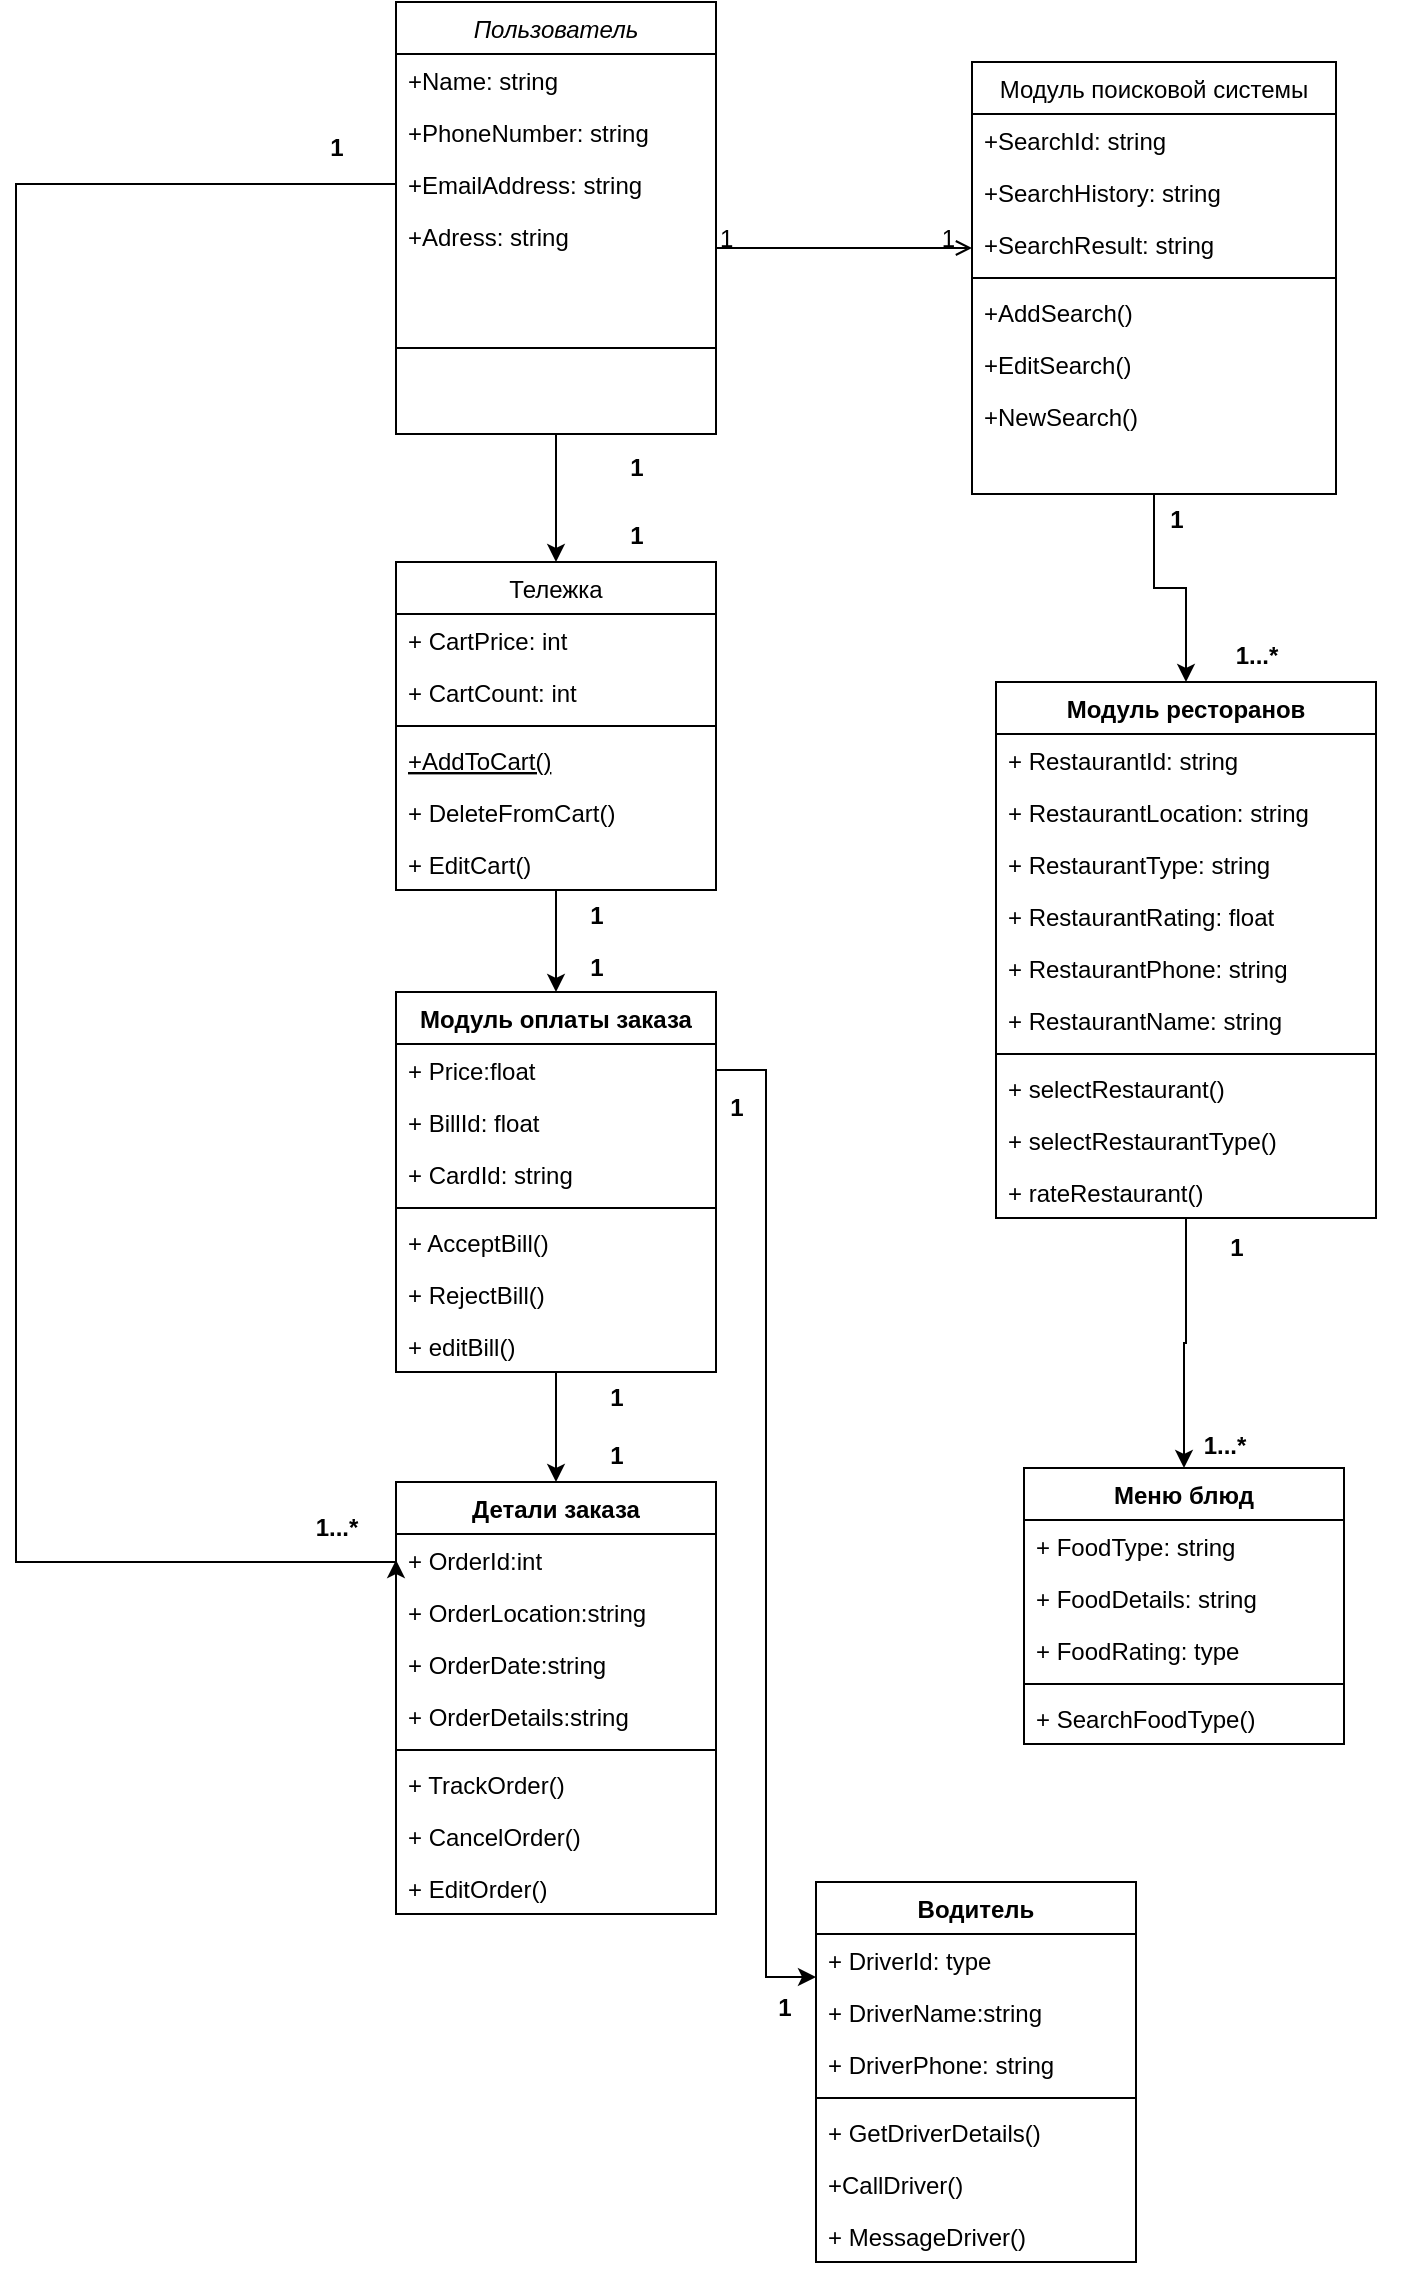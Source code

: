 <mxfile version="24.4.4" type="device">
  <diagram id="C5RBs43oDa-KdzZeNtuy" name="Page-1">
    <mxGraphModel dx="621" dy="696" grid="1" gridSize="10" guides="1" tooltips="1" connect="1" arrows="1" fold="1" page="1" pageScale="1" pageWidth="827" pageHeight="1169" math="0" shadow="0">
      <root>
        <mxCell id="WIyWlLk6GJQsqaUBKTNV-0" />
        <mxCell id="WIyWlLk6GJQsqaUBKTNV-1" parent="WIyWlLk6GJQsqaUBKTNV-0" />
        <mxCell id="ubtD1qJrFZ4BRqi-jOQ3-36" style="edgeStyle=orthogonalEdgeStyle;rounded=0;orthogonalLoop=1;jettySize=auto;html=1;entryX=0.5;entryY=0;entryDx=0;entryDy=0;" edge="1" parent="WIyWlLk6GJQsqaUBKTNV-1" source="zkfFHV4jXpPFQw0GAbJ--0" target="zkfFHV4jXpPFQw0GAbJ--6">
          <mxGeometry relative="1" as="geometry" />
        </mxCell>
        <mxCell id="zkfFHV4jXpPFQw0GAbJ--0" value="Пользователь" style="swimlane;fontStyle=2;align=center;verticalAlign=top;childLayout=stackLayout;horizontal=1;startSize=26;horizontalStack=0;resizeParent=1;resizeLast=0;collapsible=1;marginBottom=0;rounded=0;shadow=0;strokeWidth=1;" parent="WIyWlLk6GJQsqaUBKTNV-1" vertex="1">
          <mxGeometry x="220" y="90" width="160" height="216" as="geometry">
            <mxRectangle x="230" y="140" width="160" height="26" as="alternateBounds" />
          </mxGeometry>
        </mxCell>
        <mxCell id="zkfFHV4jXpPFQw0GAbJ--1" value="+Name: string&#xa;" style="text;align=left;verticalAlign=top;spacingLeft=4;spacingRight=4;overflow=hidden;rotatable=0;points=[[0,0.5],[1,0.5]];portConstraint=eastwest;" parent="zkfFHV4jXpPFQw0GAbJ--0" vertex="1">
          <mxGeometry y="26" width="160" height="26" as="geometry" />
        </mxCell>
        <mxCell id="zkfFHV4jXpPFQw0GAbJ--2" value="+PhoneNumber: string" style="text;align=left;verticalAlign=top;spacingLeft=4;spacingRight=4;overflow=hidden;rotatable=0;points=[[0,0.5],[1,0.5]];portConstraint=eastwest;rounded=0;shadow=0;html=0;" parent="zkfFHV4jXpPFQw0GAbJ--0" vertex="1">
          <mxGeometry y="52" width="160" height="26" as="geometry" />
        </mxCell>
        <mxCell id="zkfFHV4jXpPFQw0GAbJ--3" value="+EmailAddress: string" style="text;align=left;verticalAlign=top;spacingLeft=4;spacingRight=4;overflow=hidden;rotatable=0;points=[[0,0.5],[1,0.5]];portConstraint=eastwest;rounded=0;shadow=0;html=0;" parent="zkfFHV4jXpPFQw0GAbJ--0" vertex="1">
          <mxGeometry y="78" width="160" height="26" as="geometry" />
        </mxCell>
        <mxCell id="ubtD1qJrFZ4BRqi-jOQ3-1" value="+Adress: string" style="text;align=left;verticalAlign=top;spacingLeft=4;spacingRight=4;overflow=hidden;rotatable=0;points=[[0,0.5],[1,0.5]];portConstraint=eastwest;rounded=0;shadow=0;html=0;" vertex="1" parent="zkfFHV4jXpPFQw0GAbJ--0">
          <mxGeometry y="104" width="160" height="26" as="geometry" />
        </mxCell>
        <mxCell id="zkfFHV4jXpPFQw0GAbJ--4" value="" style="line;html=1;strokeWidth=1;align=left;verticalAlign=middle;spacingTop=-1;spacingLeft=3;spacingRight=3;rotatable=0;labelPosition=right;points=[];portConstraint=eastwest;" parent="zkfFHV4jXpPFQw0GAbJ--0" vertex="1">
          <mxGeometry y="130" width="160" height="86" as="geometry" />
        </mxCell>
        <mxCell id="ubtD1qJrFZ4BRqi-jOQ3-28" style="edgeStyle=orthogonalEdgeStyle;rounded=0;orthogonalLoop=1;jettySize=auto;html=1;" edge="1" parent="WIyWlLk6GJQsqaUBKTNV-1" source="zkfFHV4jXpPFQw0GAbJ--6" target="ubtD1qJrFZ4BRqi-jOQ3-20">
          <mxGeometry relative="1" as="geometry" />
        </mxCell>
        <mxCell id="zkfFHV4jXpPFQw0GAbJ--6" value="Тележка" style="swimlane;fontStyle=0;align=center;verticalAlign=top;childLayout=stackLayout;horizontal=1;startSize=26;horizontalStack=0;resizeParent=1;resizeLast=0;collapsible=1;marginBottom=0;rounded=0;shadow=0;strokeWidth=1;" parent="WIyWlLk6GJQsqaUBKTNV-1" vertex="1">
          <mxGeometry x="220" y="370" width="160" height="164" as="geometry">
            <mxRectangle x="130" y="380" width="160" height="26" as="alternateBounds" />
          </mxGeometry>
        </mxCell>
        <mxCell id="zkfFHV4jXpPFQw0GAbJ--7" value="+ CartPrice: int" style="text;align=left;verticalAlign=top;spacingLeft=4;spacingRight=4;overflow=hidden;rotatable=0;points=[[0,0.5],[1,0.5]];portConstraint=eastwest;" parent="zkfFHV4jXpPFQw0GAbJ--6" vertex="1">
          <mxGeometry y="26" width="160" height="26" as="geometry" />
        </mxCell>
        <mxCell id="ubtD1qJrFZ4BRqi-jOQ3-79" value="+ CartCount: int" style="text;align=left;verticalAlign=top;spacingLeft=4;spacingRight=4;overflow=hidden;rotatable=0;points=[[0,0.5],[1,0.5]];portConstraint=eastwest;" vertex="1" parent="zkfFHV4jXpPFQw0GAbJ--6">
          <mxGeometry y="52" width="160" height="26" as="geometry" />
        </mxCell>
        <mxCell id="zkfFHV4jXpPFQw0GAbJ--9" value="" style="line;html=1;strokeWidth=1;align=left;verticalAlign=middle;spacingTop=-1;spacingLeft=3;spacingRight=3;rotatable=0;labelPosition=right;points=[];portConstraint=eastwest;" parent="zkfFHV4jXpPFQw0GAbJ--6" vertex="1">
          <mxGeometry y="78" width="160" height="8" as="geometry" />
        </mxCell>
        <mxCell id="zkfFHV4jXpPFQw0GAbJ--10" value="+AddToCart()" style="text;align=left;verticalAlign=top;spacingLeft=4;spacingRight=4;overflow=hidden;rotatable=0;points=[[0,0.5],[1,0.5]];portConstraint=eastwest;fontStyle=4" parent="zkfFHV4jXpPFQw0GAbJ--6" vertex="1">
          <mxGeometry y="86" width="160" height="26" as="geometry" />
        </mxCell>
        <mxCell id="zkfFHV4jXpPFQw0GAbJ--11" value="+ DeleteFromCart()" style="text;align=left;verticalAlign=top;spacingLeft=4;spacingRight=4;overflow=hidden;rotatable=0;points=[[0,0.5],[1,0.5]];portConstraint=eastwest;" parent="zkfFHV4jXpPFQw0GAbJ--6" vertex="1">
          <mxGeometry y="112" width="160" height="26" as="geometry" />
        </mxCell>
        <mxCell id="ubtD1qJrFZ4BRqi-jOQ3-80" value="+ EditCart()" style="text;align=left;verticalAlign=top;spacingLeft=4;spacingRight=4;overflow=hidden;rotatable=0;points=[[0,0.5],[1,0.5]];portConstraint=eastwest;" vertex="1" parent="zkfFHV4jXpPFQw0GAbJ--6">
          <mxGeometry y="138" width="160" height="26" as="geometry" />
        </mxCell>
        <mxCell id="ubtD1qJrFZ4BRqi-jOQ3-11" style="edgeStyle=orthogonalEdgeStyle;rounded=0;orthogonalLoop=1;jettySize=auto;html=1;entryX=0.5;entryY=0;entryDx=0;entryDy=0;" edge="1" parent="WIyWlLk6GJQsqaUBKTNV-1" source="zkfFHV4jXpPFQw0GAbJ--17" target="ubtD1qJrFZ4BRqi-jOQ3-3">
          <mxGeometry relative="1" as="geometry" />
        </mxCell>
        <mxCell id="zkfFHV4jXpPFQw0GAbJ--17" value="Модуль поисковой системы" style="swimlane;fontStyle=0;align=center;verticalAlign=top;childLayout=stackLayout;horizontal=1;startSize=26;horizontalStack=0;resizeParent=1;resizeLast=0;collapsible=1;marginBottom=0;rounded=0;shadow=0;strokeWidth=1;" parent="WIyWlLk6GJQsqaUBKTNV-1" vertex="1">
          <mxGeometry x="508" y="120" width="182" height="216" as="geometry">
            <mxRectangle x="550" y="140" width="160" height="26" as="alternateBounds" />
          </mxGeometry>
        </mxCell>
        <mxCell id="zkfFHV4jXpPFQw0GAbJ--18" value="+SearchId: string" style="text;align=left;verticalAlign=top;spacingLeft=4;spacingRight=4;overflow=hidden;rotatable=0;points=[[0,0.5],[1,0.5]];portConstraint=eastwest;" parent="zkfFHV4jXpPFQw0GAbJ--17" vertex="1">
          <mxGeometry y="26" width="182" height="26" as="geometry" />
        </mxCell>
        <mxCell id="zkfFHV4jXpPFQw0GAbJ--19" value="+SearchHistory: string" style="text;align=left;verticalAlign=top;spacingLeft=4;spacingRight=4;overflow=hidden;rotatable=0;points=[[0,0.5],[1,0.5]];portConstraint=eastwest;rounded=0;shadow=0;html=0;" parent="zkfFHV4jXpPFQw0GAbJ--17" vertex="1">
          <mxGeometry y="52" width="182" height="26" as="geometry" />
        </mxCell>
        <mxCell id="zkfFHV4jXpPFQw0GAbJ--20" value="+SearchResult: string" style="text;align=left;verticalAlign=top;spacingLeft=4;spacingRight=4;overflow=hidden;rotatable=0;points=[[0,0.5],[1,0.5]];portConstraint=eastwest;rounded=0;shadow=0;html=0;" parent="zkfFHV4jXpPFQw0GAbJ--17" vertex="1">
          <mxGeometry y="78" width="182" height="26" as="geometry" />
        </mxCell>
        <mxCell id="zkfFHV4jXpPFQw0GAbJ--23" value="" style="line;html=1;strokeWidth=1;align=left;verticalAlign=middle;spacingTop=-1;spacingLeft=3;spacingRight=3;rotatable=0;labelPosition=right;points=[];portConstraint=eastwest;" parent="zkfFHV4jXpPFQw0GAbJ--17" vertex="1">
          <mxGeometry y="104" width="182" height="8" as="geometry" />
        </mxCell>
        <mxCell id="zkfFHV4jXpPFQw0GAbJ--24" value="+AddSearch()" style="text;align=left;verticalAlign=top;spacingLeft=4;spacingRight=4;overflow=hidden;rotatable=0;points=[[0,0.5],[1,0.5]];portConstraint=eastwest;" parent="zkfFHV4jXpPFQw0GAbJ--17" vertex="1">
          <mxGeometry y="112" width="182" height="26" as="geometry" />
        </mxCell>
        <mxCell id="zkfFHV4jXpPFQw0GAbJ--25" value="+EditSearch()" style="text;align=left;verticalAlign=top;spacingLeft=4;spacingRight=4;overflow=hidden;rotatable=0;points=[[0,0.5],[1,0.5]];portConstraint=eastwest;" parent="zkfFHV4jXpPFQw0GAbJ--17" vertex="1">
          <mxGeometry y="138" width="182" height="26" as="geometry" />
        </mxCell>
        <mxCell id="ubtD1qJrFZ4BRqi-jOQ3-2" value="+NewSearch()" style="text;align=left;verticalAlign=top;spacingLeft=4;spacingRight=4;overflow=hidden;rotatable=0;points=[[0,0.5],[1,0.5]];portConstraint=eastwest;" vertex="1" parent="zkfFHV4jXpPFQw0GAbJ--17">
          <mxGeometry y="164" width="182" height="26" as="geometry" />
        </mxCell>
        <mxCell id="zkfFHV4jXpPFQw0GAbJ--26" value="" style="endArrow=open;shadow=0;strokeWidth=1;rounded=0;curved=0;endFill=1;edgeStyle=elbowEdgeStyle;elbow=vertical;" parent="WIyWlLk6GJQsqaUBKTNV-1" source="zkfFHV4jXpPFQw0GAbJ--0" target="zkfFHV4jXpPFQw0GAbJ--17" edge="1">
          <mxGeometry x="0.5" y="41" relative="1" as="geometry">
            <mxPoint x="380" y="192" as="sourcePoint" />
            <mxPoint x="540" y="192" as="targetPoint" />
            <mxPoint x="-40" y="32" as="offset" />
          </mxGeometry>
        </mxCell>
        <mxCell id="zkfFHV4jXpPFQw0GAbJ--27" value="1" style="resizable=0;align=left;verticalAlign=bottom;labelBackgroundColor=none;fontSize=12;" parent="zkfFHV4jXpPFQw0GAbJ--26" connectable="0" vertex="1">
          <mxGeometry x="-1" relative="1" as="geometry">
            <mxPoint y="4" as="offset" />
          </mxGeometry>
        </mxCell>
        <mxCell id="zkfFHV4jXpPFQw0GAbJ--28" value="1" style="resizable=0;align=right;verticalAlign=bottom;labelBackgroundColor=none;fontSize=12;" parent="zkfFHV4jXpPFQw0GAbJ--26" connectable="0" vertex="1">
          <mxGeometry x="1" relative="1" as="geometry">
            <mxPoint x="-7" y="4" as="offset" />
          </mxGeometry>
        </mxCell>
        <mxCell id="ubtD1qJrFZ4BRqi-jOQ3-31" style="edgeStyle=orthogonalEdgeStyle;rounded=0;orthogonalLoop=1;jettySize=auto;html=1;entryX=0.5;entryY=0;entryDx=0;entryDy=0;" edge="1" parent="WIyWlLk6GJQsqaUBKTNV-1" source="ubtD1qJrFZ4BRqi-jOQ3-3" target="ubtD1qJrFZ4BRqi-jOQ3-12">
          <mxGeometry relative="1" as="geometry" />
        </mxCell>
        <mxCell id="ubtD1qJrFZ4BRqi-jOQ3-3" value="Модуль ресторанов" style="swimlane;fontStyle=1;align=center;verticalAlign=top;childLayout=stackLayout;horizontal=1;startSize=26;horizontalStack=0;resizeParent=1;resizeParentMax=0;resizeLast=0;collapsible=1;marginBottom=0;whiteSpace=wrap;html=1;" vertex="1" parent="WIyWlLk6GJQsqaUBKTNV-1">
          <mxGeometry x="520" y="430" width="190" height="268" as="geometry">
            <mxRectangle x="520" y="430" width="150" height="30" as="alternateBounds" />
          </mxGeometry>
        </mxCell>
        <mxCell id="ubtD1qJrFZ4BRqi-jOQ3-4" value="+ RestaurantId: string" style="text;strokeColor=none;fillColor=none;align=left;verticalAlign=top;spacingLeft=4;spacingRight=4;overflow=hidden;rotatable=0;points=[[0,0.5],[1,0.5]];portConstraint=eastwest;whiteSpace=wrap;html=1;" vertex="1" parent="ubtD1qJrFZ4BRqi-jOQ3-3">
          <mxGeometry y="26" width="190" height="26" as="geometry" />
        </mxCell>
        <mxCell id="ubtD1qJrFZ4BRqi-jOQ3-67" value="+ RestaurantLocation: string " style="text;strokeColor=none;fillColor=none;align=left;verticalAlign=top;spacingLeft=4;spacingRight=4;overflow=hidden;rotatable=0;points=[[0,0.5],[1,0.5]];portConstraint=eastwest;whiteSpace=wrap;html=1;" vertex="1" parent="ubtD1qJrFZ4BRqi-jOQ3-3">
          <mxGeometry y="52" width="190" height="26" as="geometry" />
        </mxCell>
        <mxCell id="ubtD1qJrFZ4BRqi-jOQ3-71" value="+ RestaurantType: string" style="text;strokeColor=none;fillColor=none;align=left;verticalAlign=top;spacingLeft=4;spacingRight=4;overflow=hidden;rotatable=0;points=[[0,0.5],[1,0.5]];portConstraint=eastwest;whiteSpace=wrap;html=1;" vertex="1" parent="ubtD1qJrFZ4BRqi-jOQ3-3">
          <mxGeometry y="78" width="190" height="26" as="geometry" />
        </mxCell>
        <mxCell id="ubtD1qJrFZ4BRqi-jOQ3-73" value="+ RestaurantRating: float" style="text;strokeColor=none;fillColor=none;align=left;verticalAlign=top;spacingLeft=4;spacingRight=4;overflow=hidden;rotatable=0;points=[[0,0.5],[1,0.5]];portConstraint=eastwest;whiteSpace=wrap;html=1;" vertex="1" parent="ubtD1qJrFZ4BRqi-jOQ3-3">
          <mxGeometry y="104" width="190" height="26" as="geometry" />
        </mxCell>
        <mxCell id="ubtD1qJrFZ4BRqi-jOQ3-72" value="+ RestaurantPhone: string" style="text;strokeColor=none;fillColor=none;align=left;verticalAlign=top;spacingLeft=4;spacingRight=4;overflow=hidden;rotatable=0;points=[[0,0.5],[1,0.5]];portConstraint=eastwest;whiteSpace=wrap;html=1;" vertex="1" parent="ubtD1qJrFZ4BRqi-jOQ3-3">
          <mxGeometry y="130" width="190" height="26" as="geometry" />
        </mxCell>
        <mxCell id="ubtD1qJrFZ4BRqi-jOQ3-69" value="+ RestaurantName: string" style="text;strokeColor=none;fillColor=none;align=left;verticalAlign=top;spacingLeft=4;spacingRight=4;overflow=hidden;rotatable=0;points=[[0,0.5],[1,0.5]];portConstraint=eastwest;whiteSpace=wrap;html=1;" vertex="1" parent="ubtD1qJrFZ4BRqi-jOQ3-3">
          <mxGeometry y="156" width="190" height="26" as="geometry" />
        </mxCell>
        <mxCell id="ubtD1qJrFZ4BRqi-jOQ3-5" value="" style="line;strokeWidth=1;fillColor=none;align=left;verticalAlign=middle;spacingTop=-1;spacingLeft=3;spacingRight=3;rotatable=0;labelPosition=right;points=[];portConstraint=eastwest;strokeColor=inherit;" vertex="1" parent="ubtD1qJrFZ4BRqi-jOQ3-3">
          <mxGeometry y="182" width="190" height="8" as="geometry" />
        </mxCell>
        <mxCell id="ubtD1qJrFZ4BRqi-jOQ3-6" value="+ selectRestaurant()" style="text;strokeColor=none;fillColor=none;align=left;verticalAlign=top;spacingLeft=4;spacingRight=4;overflow=hidden;rotatable=0;points=[[0,0.5],[1,0.5]];portConstraint=eastwest;whiteSpace=wrap;html=1;" vertex="1" parent="ubtD1qJrFZ4BRqi-jOQ3-3">
          <mxGeometry y="190" width="190" height="26" as="geometry" />
        </mxCell>
        <mxCell id="ubtD1qJrFZ4BRqi-jOQ3-74" value="+ selectRestaurantType()" style="text;strokeColor=none;fillColor=none;align=left;verticalAlign=top;spacingLeft=4;spacingRight=4;overflow=hidden;rotatable=0;points=[[0,0.5],[1,0.5]];portConstraint=eastwest;whiteSpace=wrap;html=1;" vertex="1" parent="ubtD1qJrFZ4BRqi-jOQ3-3">
          <mxGeometry y="216" width="190" height="26" as="geometry" />
        </mxCell>
        <mxCell id="ubtD1qJrFZ4BRqi-jOQ3-94" value="+ rateRestaurant()" style="text;strokeColor=none;fillColor=none;align=left;verticalAlign=top;spacingLeft=4;spacingRight=4;overflow=hidden;rotatable=0;points=[[0,0.5],[1,0.5]];portConstraint=eastwest;whiteSpace=wrap;html=1;" vertex="1" parent="ubtD1qJrFZ4BRqi-jOQ3-3">
          <mxGeometry y="242" width="190" height="26" as="geometry" />
        </mxCell>
        <mxCell id="ubtD1qJrFZ4BRqi-jOQ3-12" value="Меню блюд" style="swimlane;fontStyle=1;align=center;verticalAlign=top;childLayout=stackLayout;horizontal=1;startSize=26;horizontalStack=0;resizeParent=1;resizeParentMax=0;resizeLast=0;collapsible=1;marginBottom=0;whiteSpace=wrap;html=1;" vertex="1" parent="WIyWlLk6GJQsqaUBKTNV-1">
          <mxGeometry x="534" y="823" width="160" height="138" as="geometry" />
        </mxCell>
        <mxCell id="ubtD1qJrFZ4BRqi-jOQ3-13" value="+ FoodType: string" style="text;strokeColor=none;fillColor=none;align=left;verticalAlign=top;spacingLeft=4;spacingRight=4;overflow=hidden;rotatable=0;points=[[0,0.5],[1,0.5]];portConstraint=eastwest;whiteSpace=wrap;html=1;" vertex="1" parent="ubtD1qJrFZ4BRqi-jOQ3-12">
          <mxGeometry y="26" width="160" height="26" as="geometry" />
        </mxCell>
        <mxCell id="ubtD1qJrFZ4BRqi-jOQ3-15" value="+ FoodDetails: string " style="text;strokeColor=none;fillColor=none;align=left;verticalAlign=top;spacingLeft=4;spacingRight=4;overflow=hidden;rotatable=0;points=[[0,0.5],[1,0.5]];portConstraint=eastwest;whiteSpace=wrap;html=1;" vertex="1" parent="ubtD1qJrFZ4BRqi-jOQ3-12">
          <mxGeometry y="52" width="160" height="26" as="geometry" />
        </mxCell>
        <mxCell id="ubtD1qJrFZ4BRqi-jOQ3-76" value="+ FoodRating: type" style="text;strokeColor=none;fillColor=none;align=left;verticalAlign=top;spacingLeft=4;spacingRight=4;overflow=hidden;rotatable=0;points=[[0,0.5],[1,0.5]];portConstraint=eastwest;whiteSpace=wrap;html=1;" vertex="1" parent="ubtD1qJrFZ4BRqi-jOQ3-12">
          <mxGeometry y="78" width="160" height="26" as="geometry" />
        </mxCell>
        <mxCell id="ubtD1qJrFZ4BRqi-jOQ3-14" value="" style="line;strokeWidth=1;fillColor=none;align=left;verticalAlign=middle;spacingTop=-1;spacingLeft=3;spacingRight=3;rotatable=0;labelPosition=right;points=[];portConstraint=eastwest;strokeColor=inherit;" vertex="1" parent="ubtD1qJrFZ4BRqi-jOQ3-12">
          <mxGeometry y="104" width="160" height="8" as="geometry" />
        </mxCell>
        <mxCell id="ubtD1qJrFZ4BRqi-jOQ3-77" value="+ SearchFoodType()" style="text;strokeColor=none;fillColor=none;align=left;verticalAlign=top;spacingLeft=4;spacingRight=4;overflow=hidden;rotatable=0;points=[[0,0.5],[1,0.5]];portConstraint=eastwest;whiteSpace=wrap;html=1;" vertex="1" parent="ubtD1qJrFZ4BRqi-jOQ3-12">
          <mxGeometry y="112" width="160" height="26" as="geometry" />
        </mxCell>
        <mxCell id="ubtD1qJrFZ4BRqi-jOQ3-16" value="Детали заказа" style="swimlane;fontStyle=1;align=center;verticalAlign=top;childLayout=stackLayout;horizontal=1;startSize=26;horizontalStack=0;resizeParent=1;resizeParentMax=0;resizeLast=0;collapsible=1;marginBottom=0;whiteSpace=wrap;html=1;" vertex="1" parent="WIyWlLk6GJQsqaUBKTNV-1">
          <mxGeometry x="220" y="830" width="160" height="216" as="geometry" />
        </mxCell>
        <mxCell id="ubtD1qJrFZ4BRqi-jOQ3-17" value="+ OrderId:int" style="text;strokeColor=none;fillColor=none;align=left;verticalAlign=top;spacingLeft=4;spacingRight=4;overflow=hidden;rotatable=0;points=[[0,0.5],[1,0.5]];portConstraint=eastwest;whiteSpace=wrap;html=1;" vertex="1" parent="ubtD1qJrFZ4BRqi-jOQ3-16">
          <mxGeometry y="26" width="160" height="26" as="geometry" />
        </mxCell>
        <mxCell id="ubtD1qJrFZ4BRqi-jOQ3-87" value="+ OrderLocation:string" style="text;strokeColor=none;fillColor=none;align=left;verticalAlign=top;spacingLeft=4;spacingRight=4;overflow=hidden;rotatable=0;points=[[0,0.5],[1,0.5]];portConstraint=eastwest;whiteSpace=wrap;html=1;" vertex="1" parent="ubtD1qJrFZ4BRqi-jOQ3-16">
          <mxGeometry y="52" width="160" height="26" as="geometry" />
        </mxCell>
        <mxCell id="ubtD1qJrFZ4BRqi-jOQ3-85" value="+ OrderDate:string" style="text;strokeColor=none;fillColor=none;align=left;verticalAlign=top;spacingLeft=4;spacingRight=4;overflow=hidden;rotatable=0;points=[[0,0.5],[1,0.5]];portConstraint=eastwest;whiteSpace=wrap;html=1;" vertex="1" parent="ubtD1qJrFZ4BRqi-jOQ3-16">
          <mxGeometry y="78" width="160" height="26" as="geometry" />
        </mxCell>
        <mxCell id="ubtD1qJrFZ4BRqi-jOQ3-86" value="+ OrderDetails:string" style="text;strokeColor=none;fillColor=none;align=left;verticalAlign=top;spacingLeft=4;spacingRight=4;overflow=hidden;rotatable=0;points=[[0,0.5],[1,0.5]];portConstraint=eastwest;whiteSpace=wrap;html=1;" vertex="1" parent="ubtD1qJrFZ4BRqi-jOQ3-16">
          <mxGeometry y="104" width="160" height="26" as="geometry" />
        </mxCell>
        <mxCell id="ubtD1qJrFZ4BRqi-jOQ3-18" value="" style="line;strokeWidth=1;fillColor=none;align=left;verticalAlign=middle;spacingTop=-1;spacingLeft=3;spacingRight=3;rotatable=0;labelPosition=right;points=[];portConstraint=eastwest;strokeColor=inherit;" vertex="1" parent="ubtD1qJrFZ4BRqi-jOQ3-16">
          <mxGeometry y="130" width="160" height="8" as="geometry" />
        </mxCell>
        <mxCell id="ubtD1qJrFZ4BRqi-jOQ3-19" value="+ TrackOrder()" style="text;strokeColor=none;fillColor=none;align=left;verticalAlign=top;spacingLeft=4;spacingRight=4;overflow=hidden;rotatable=0;points=[[0,0.5],[1,0.5]];portConstraint=eastwest;whiteSpace=wrap;html=1;" vertex="1" parent="ubtD1qJrFZ4BRqi-jOQ3-16">
          <mxGeometry y="138" width="160" height="26" as="geometry" />
        </mxCell>
        <mxCell id="ubtD1qJrFZ4BRqi-jOQ3-88" value="+ CancelOrder()" style="text;strokeColor=none;fillColor=none;align=left;verticalAlign=top;spacingLeft=4;spacingRight=4;overflow=hidden;rotatable=0;points=[[0,0.5],[1,0.5]];portConstraint=eastwest;whiteSpace=wrap;html=1;" vertex="1" parent="ubtD1qJrFZ4BRqi-jOQ3-16">
          <mxGeometry y="164" width="160" height="26" as="geometry" />
        </mxCell>
        <mxCell id="ubtD1qJrFZ4BRqi-jOQ3-89" value="+ EditOrder()" style="text;strokeColor=none;fillColor=none;align=left;verticalAlign=top;spacingLeft=4;spacingRight=4;overflow=hidden;rotatable=0;points=[[0,0.5],[1,0.5]];portConstraint=eastwest;whiteSpace=wrap;html=1;" vertex="1" parent="ubtD1qJrFZ4BRqi-jOQ3-16">
          <mxGeometry y="190" width="160" height="26" as="geometry" />
        </mxCell>
        <mxCell id="ubtD1qJrFZ4BRqi-jOQ3-29" style="edgeStyle=orthogonalEdgeStyle;rounded=0;orthogonalLoop=1;jettySize=auto;html=1;entryX=0.5;entryY=0;entryDx=0;entryDy=0;" edge="1" parent="WIyWlLk6GJQsqaUBKTNV-1" source="ubtD1qJrFZ4BRqi-jOQ3-20" target="ubtD1qJrFZ4BRqi-jOQ3-16">
          <mxGeometry relative="1" as="geometry" />
        </mxCell>
        <mxCell id="ubtD1qJrFZ4BRqi-jOQ3-20" value="Модуль оплаты заказа" style="swimlane;fontStyle=1;align=center;verticalAlign=top;childLayout=stackLayout;horizontal=1;startSize=26;horizontalStack=0;resizeParent=1;resizeParentMax=0;resizeLast=0;collapsible=1;marginBottom=0;whiteSpace=wrap;html=1;" vertex="1" parent="WIyWlLk6GJQsqaUBKTNV-1">
          <mxGeometry x="220" y="585" width="160" height="190" as="geometry" />
        </mxCell>
        <mxCell id="ubtD1qJrFZ4BRqi-jOQ3-21" value="+ Price:float" style="text;strokeColor=none;fillColor=none;align=left;verticalAlign=top;spacingLeft=4;spacingRight=4;overflow=hidden;rotatable=0;points=[[0,0.5],[1,0.5]];portConstraint=eastwest;whiteSpace=wrap;html=1;" vertex="1" parent="ubtD1qJrFZ4BRqi-jOQ3-20">
          <mxGeometry y="26" width="160" height="26" as="geometry" />
        </mxCell>
        <mxCell id="ubtD1qJrFZ4BRqi-jOQ3-81" value="+ BillId: float" style="text;strokeColor=none;fillColor=none;align=left;verticalAlign=top;spacingLeft=4;spacingRight=4;overflow=hidden;rotatable=0;points=[[0,0.5],[1,0.5]];portConstraint=eastwest;whiteSpace=wrap;html=1;" vertex="1" parent="ubtD1qJrFZ4BRqi-jOQ3-20">
          <mxGeometry y="52" width="160" height="26" as="geometry" />
        </mxCell>
        <mxCell id="ubtD1qJrFZ4BRqi-jOQ3-82" value="+ CardId: string" style="text;strokeColor=none;fillColor=none;align=left;verticalAlign=top;spacingLeft=4;spacingRight=4;overflow=hidden;rotatable=0;points=[[0,0.5],[1,0.5]];portConstraint=eastwest;whiteSpace=wrap;html=1;" vertex="1" parent="ubtD1qJrFZ4BRqi-jOQ3-20">
          <mxGeometry y="78" width="160" height="26" as="geometry" />
        </mxCell>
        <mxCell id="ubtD1qJrFZ4BRqi-jOQ3-22" value="" style="line;strokeWidth=1;fillColor=none;align=left;verticalAlign=middle;spacingTop=-1;spacingLeft=3;spacingRight=3;rotatable=0;labelPosition=right;points=[];portConstraint=eastwest;strokeColor=inherit;" vertex="1" parent="ubtD1qJrFZ4BRqi-jOQ3-20">
          <mxGeometry y="104" width="160" height="8" as="geometry" />
        </mxCell>
        <mxCell id="ubtD1qJrFZ4BRqi-jOQ3-23" value="+ AcceptBill()" style="text;strokeColor=none;fillColor=none;align=left;verticalAlign=top;spacingLeft=4;spacingRight=4;overflow=hidden;rotatable=0;points=[[0,0.5],[1,0.5]];portConstraint=eastwest;whiteSpace=wrap;html=1;" vertex="1" parent="ubtD1qJrFZ4BRqi-jOQ3-20">
          <mxGeometry y="112" width="160" height="26" as="geometry" />
        </mxCell>
        <mxCell id="ubtD1qJrFZ4BRqi-jOQ3-83" value="+ RejectBill()" style="text;strokeColor=none;fillColor=none;align=left;verticalAlign=top;spacingLeft=4;spacingRight=4;overflow=hidden;rotatable=0;points=[[0,0.5],[1,0.5]];portConstraint=eastwest;whiteSpace=wrap;html=1;" vertex="1" parent="ubtD1qJrFZ4BRqi-jOQ3-20">
          <mxGeometry y="138" width="160" height="26" as="geometry" />
        </mxCell>
        <mxCell id="ubtD1qJrFZ4BRqi-jOQ3-84" value="+ editBill()" style="text;strokeColor=none;fillColor=none;align=left;verticalAlign=top;spacingLeft=4;spacingRight=4;overflow=hidden;rotatable=0;points=[[0,0.5],[1,0.5]];portConstraint=eastwest;whiteSpace=wrap;html=1;" vertex="1" parent="ubtD1qJrFZ4BRqi-jOQ3-20">
          <mxGeometry y="164" width="160" height="26" as="geometry" />
        </mxCell>
        <mxCell id="ubtD1qJrFZ4BRqi-jOQ3-30" style="edgeStyle=orthogonalEdgeStyle;rounded=0;orthogonalLoop=1;jettySize=auto;html=1;entryX=0;entryY=0.25;entryDx=0;entryDy=0;" edge="1" parent="WIyWlLk6GJQsqaUBKTNV-1" source="ubtD1qJrFZ4BRqi-jOQ3-21" target="ubtD1qJrFZ4BRqi-jOQ3-62">
          <mxGeometry relative="1" as="geometry">
            <mxPoint x="500" y="805" as="targetPoint" />
          </mxGeometry>
        </mxCell>
        <mxCell id="ubtD1qJrFZ4BRqi-jOQ3-32" value="1" style="text;align=center;fontStyle=1;verticalAlign=middle;spacingLeft=3;spacingRight=3;strokeColor=none;rotatable=0;points=[[0,0.5],[1,0.5]];portConstraint=eastwest;html=1;" vertex="1" parent="WIyWlLk6GJQsqaUBKTNV-1">
          <mxGeometry x="570" y="336" width="80" height="26" as="geometry" />
        </mxCell>
        <mxCell id="ubtD1qJrFZ4BRqi-jOQ3-33" value="1...*" style="text;align=center;fontStyle=1;verticalAlign=middle;spacingLeft=3;spacingRight=3;strokeColor=none;rotatable=0;points=[[0,0.5],[1,0.5]];portConstraint=eastwest;html=1;" vertex="1" parent="WIyWlLk6GJQsqaUBKTNV-1">
          <mxGeometry x="610" y="404" width="80" height="26" as="geometry" />
        </mxCell>
        <mxCell id="ubtD1qJrFZ4BRqi-jOQ3-34" value="1" style="text;align=center;fontStyle=1;verticalAlign=middle;spacingLeft=3;spacingRight=3;strokeColor=none;rotatable=0;points=[[0,0.5],[1,0.5]];portConstraint=eastwest;html=1;" vertex="1" parent="WIyWlLk6GJQsqaUBKTNV-1">
          <mxGeometry x="600" y="700" width="80" height="26" as="geometry" />
        </mxCell>
        <mxCell id="ubtD1qJrFZ4BRqi-jOQ3-37" style="edgeStyle=orthogonalEdgeStyle;rounded=0;orthogonalLoop=1;jettySize=auto;html=1;entryX=0;entryY=0.5;entryDx=0;entryDy=0;" edge="1" parent="WIyWlLk6GJQsqaUBKTNV-1" source="zkfFHV4jXpPFQw0GAbJ--3" target="ubtD1qJrFZ4BRqi-jOQ3-17">
          <mxGeometry relative="1" as="geometry">
            <Array as="points">
              <mxPoint x="30" y="181" />
              <mxPoint x="30" y="870" />
              <mxPoint x="220" y="870" />
            </Array>
          </mxGeometry>
        </mxCell>
        <mxCell id="ubtD1qJrFZ4BRqi-jOQ3-42" value="1" style="text;align=center;fontStyle=1;verticalAlign=middle;spacingLeft=3;spacingRight=3;strokeColor=none;rotatable=0;points=[[0,0.5],[1,0.5]];portConstraint=eastwest;html=1;" vertex="1" parent="WIyWlLk6GJQsqaUBKTNV-1">
          <mxGeometry x="150" y="150" width="80" height="26" as="geometry" />
        </mxCell>
        <mxCell id="ubtD1qJrFZ4BRqi-jOQ3-43" value="1" style="text;align=center;fontStyle=1;verticalAlign=middle;spacingLeft=3;spacingRight=3;strokeColor=none;rotatable=0;points=[[0,0.5],[1,0.5]];portConstraint=eastwest;html=1;" vertex="1" parent="WIyWlLk6GJQsqaUBKTNV-1">
          <mxGeometry x="300" y="310" width="80" height="26" as="geometry" />
        </mxCell>
        <mxCell id="ubtD1qJrFZ4BRqi-jOQ3-44" value="1" style="text;align=center;fontStyle=1;verticalAlign=middle;spacingLeft=3;spacingRight=3;strokeColor=none;rotatable=0;points=[[0,0.5],[1,0.5]];portConstraint=eastwest;html=1;" vertex="1" parent="WIyWlLk6GJQsqaUBKTNV-1">
          <mxGeometry x="300" y="344" width="80" height="26" as="geometry" />
        </mxCell>
        <mxCell id="ubtD1qJrFZ4BRqi-jOQ3-46" value="1" style="text;align=center;fontStyle=1;verticalAlign=middle;spacingLeft=3;spacingRight=3;strokeColor=none;rotatable=0;points=[[0,0.5],[1,0.5]];portConstraint=eastwest;html=1;" vertex="1" parent="WIyWlLk6GJQsqaUBKTNV-1">
          <mxGeometry x="280" y="534" width="80" height="26" as="geometry" />
        </mxCell>
        <mxCell id="ubtD1qJrFZ4BRqi-jOQ3-47" value="1" style="text;align=center;fontStyle=1;verticalAlign=middle;spacingLeft=3;spacingRight=3;strokeColor=none;rotatable=0;points=[[0,0.5],[1,0.5]];portConstraint=eastwest;html=1;" vertex="1" parent="WIyWlLk6GJQsqaUBKTNV-1">
          <mxGeometry x="280" y="560" width="80" height="26" as="geometry" />
        </mxCell>
        <mxCell id="ubtD1qJrFZ4BRqi-jOQ3-48" value="1" style="text;align=center;fontStyle=1;verticalAlign=middle;spacingLeft=3;spacingRight=3;strokeColor=none;rotatable=0;points=[[0,0.5],[1,0.5]];portConstraint=eastwest;html=1;" vertex="1" parent="WIyWlLk6GJQsqaUBKTNV-1">
          <mxGeometry x="290" y="775" width="80" height="26" as="geometry" />
        </mxCell>
        <mxCell id="ubtD1qJrFZ4BRqi-jOQ3-49" value="1" style="text;align=center;fontStyle=1;verticalAlign=middle;spacingLeft=3;spacingRight=3;strokeColor=none;rotatable=0;points=[[0,0.5],[1,0.5]];portConstraint=eastwest;html=1;" vertex="1" parent="WIyWlLk6GJQsqaUBKTNV-1">
          <mxGeometry x="290" y="804" width="80" height="26" as="geometry" />
        </mxCell>
        <mxCell id="ubtD1qJrFZ4BRqi-jOQ3-50" value="1" style="text;align=center;fontStyle=1;verticalAlign=middle;spacingLeft=3;spacingRight=3;strokeColor=none;rotatable=0;points=[[0,0.5],[1,0.5]];portConstraint=eastwest;html=1;" vertex="1" parent="WIyWlLk6GJQsqaUBKTNV-1">
          <mxGeometry x="350" y="630" width="80" height="26" as="geometry" />
        </mxCell>
        <mxCell id="ubtD1qJrFZ4BRqi-jOQ3-51" value="1" style="text;align=center;fontStyle=1;verticalAlign=middle;spacingLeft=3;spacingRight=3;strokeColor=none;rotatable=0;points=[[0,0.5],[1,0.5]];portConstraint=eastwest;html=1;" vertex="1" parent="WIyWlLk6GJQsqaUBKTNV-1">
          <mxGeometry x="374" y="1080" width="80" height="26" as="geometry" />
        </mxCell>
        <mxCell id="ubtD1qJrFZ4BRqi-jOQ3-52" value="1...*" style="text;align=center;fontStyle=1;verticalAlign=middle;spacingLeft=3;spacingRight=3;strokeColor=none;rotatable=0;points=[[0,0.5],[1,0.5]];portConstraint=eastwest;html=1;" vertex="1" parent="WIyWlLk6GJQsqaUBKTNV-1">
          <mxGeometry x="150" y="840" width="80" height="26" as="geometry" />
        </mxCell>
        <mxCell id="ubtD1qJrFZ4BRqi-jOQ3-62" value="Водитель" style="swimlane;fontStyle=1;align=center;verticalAlign=top;childLayout=stackLayout;horizontal=1;startSize=26;horizontalStack=0;resizeParent=1;resizeParentMax=0;resizeLast=0;collapsible=1;marginBottom=0;whiteSpace=wrap;html=1;" vertex="1" parent="WIyWlLk6GJQsqaUBKTNV-1">
          <mxGeometry x="430" y="1030" width="160" height="190" as="geometry" />
        </mxCell>
        <mxCell id="ubtD1qJrFZ4BRqi-jOQ3-63" value="+ DriverId: type" style="text;strokeColor=none;fillColor=none;align=left;verticalAlign=top;spacingLeft=4;spacingRight=4;overflow=hidden;rotatable=0;points=[[0,0.5],[1,0.5]];portConstraint=eastwest;whiteSpace=wrap;html=1;" vertex="1" parent="ubtD1qJrFZ4BRqi-jOQ3-62">
          <mxGeometry y="26" width="160" height="26" as="geometry" />
        </mxCell>
        <mxCell id="ubtD1qJrFZ4BRqi-jOQ3-90" value="+ DriverName:string" style="text;strokeColor=none;fillColor=none;align=left;verticalAlign=top;spacingLeft=4;spacingRight=4;overflow=hidden;rotatable=0;points=[[0,0.5],[1,0.5]];portConstraint=eastwest;whiteSpace=wrap;html=1;" vertex="1" parent="ubtD1qJrFZ4BRqi-jOQ3-62">
          <mxGeometry y="52" width="160" height="26" as="geometry" />
        </mxCell>
        <mxCell id="ubtD1qJrFZ4BRqi-jOQ3-65" value="+ DriverPhone: string" style="text;strokeColor=none;fillColor=none;align=left;verticalAlign=top;spacingLeft=4;spacingRight=4;overflow=hidden;rotatable=0;points=[[0,0.5],[1,0.5]];portConstraint=eastwest;whiteSpace=wrap;html=1;" vertex="1" parent="ubtD1qJrFZ4BRqi-jOQ3-62">
          <mxGeometry y="78" width="160" height="26" as="geometry" />
        </mxCell>
        <mxCell id="ubtD1qJrFZ4BRqi-jOQ3-64" value="" style="line;strokeWidth=1;fillColor=none;align=left;verticalAlign=middle;spacingTop=-1;spacingLeft=3;spacingRight=3;rotatable=0;labelPosition=right;points=[];portConstraint=eastwest;strokeColor=inherit;" vertex="1" parent="ubtD1qJrFZ4BRqi-jOQ3-62">
          <mxGeometry y="104" width="160" height="8" as="geometry" />
        </mxCell>
        <mxCell id="ubtD1qJrFZ4BRqi-jOQ3-91" value="+ GetDriverDetails()" style="text;strokeColor=none;fillColor=none;align=left;verticalAlign=top;spacingLeft=4;spacingRight=4;overflow=hidden;rotatable=0;points=[[0,0.5],[1,0.5]];portConstraint=eastwest;whiteSpace=wrap;html=1;" vertex="1" parent="ubtD1qJrFZ4BRqi-jOQ3-62">
          <mxGeometry y="112" width="160" height="26" as="geometry" />
        </mxCell>
        <mxCell id="ubtD1qJrFZ4BRqi-jOQ3-92" value="+CallDriver()" style="text;strokeColor=none;fillColor=none;align=left;verticalAlign=top;spacingLeft=4;spacingRight=4;overflow=hidden;rotatable=0;points=[[0,0.5],[1,0.5]];portConstraint=eastwest;whiteSpace=wrap;html=1;" vertex="1" parent="ubtD1qJrFZ4BRqi-jOQ3-62">
          <mxGeometry y="138" width="160" height="26" as="geometry" />
        </mxCell>
        <mxCell id="ubtD1qJrFZ4BRqi-jOQ3-93" value="+ MessageDriver()" style="text;strokeColor=none;fillColor=none;align=left;verticalAlign=top;spacingLeft=4;spacingRight=4;overflow=hidden;rotatable=0;points=[[0,0.5],[1,0.5]];portConstraint=eastwest;whiteSpace=wrap;html=1;" vertex="1" parent="ubtD1qJrFZ4BRqi-jOQ3-62">
          <mxGeometry y="164" width="160" height="26" as="geometry" />
        </mxCell>
        <mxCell id="ubtD1qJrFZ4BRqi-jOQ3-35" value="1...*" style="text;align=center;fontStyle=1;verticalAlign=middle;spacingLeft=3;spacingRight=3;strokeColor=none;rotatable=0;points=[[0,0.5],[1,0.5]];portConstraint=eastwest;html=1;" vertex="1" parent="WIyWlLk6GJQsqaUBKTNV-1">
          <mxGeometry x="539" y="799" width="190" height="26" as="geometry" />
        </mxCell>
      </root>
    </mxGraphModel>
  </diagram>
</mxfile>
